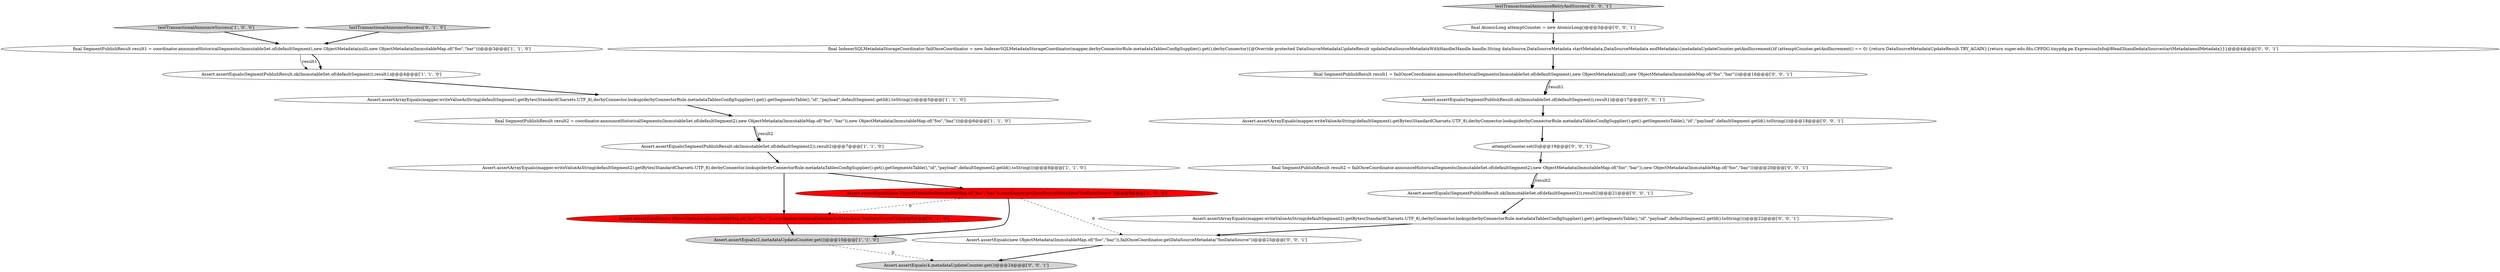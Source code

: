 digraph {
19 [style = filled, label = "Assert.assertArrayEquals(mapper.writeValueAsString(defaultSegment2).getBytes(StandardCharsets.UTF_8),derbyConnector.lookup(derbyConnectorRule.metadataTablesConfigSupplier().get().getSegmentsTable(),\"id\",\"payload\",defaultSegment2.getId().toString()))@@@22@@@['0', '0', '1']", fillcolor = white, shape = ellipse image = "AAA0AAABBB3BBB"];
20 [style = filled, label = "final IndexerSQLMetadataStorageCoordinator failOnceCoordinator = new IndexerSQLMetadataStorageCoordinator(mapper,derbyConnectorRule.metadataTablesConfigSupplier().get(),derbyConnector){@Override protected DataSourceMetadataUpdateResult updateDataSourceMetadataWithHandle(Handle handle,String dataSource,DataSourceMetadata startMetadata,DataSourceMetadata endMetadata){metadataUpdateCounter.getAndIncrement()if (attemptCounter.getAndIncrement() == 0) {return DataSourceMetadataUpdateResult.TRY_AGAIN}{return super.edu.fdu.CPPDG.tinypdg.pe.ExpressionInfo@8fead3handledataSourcestartMetadataendMetadata}}}@@@4@@@['0', '0', '1']", fillcolor = white, shape = ellipse image = "AAA0AAABBB3BBB"];
2 [style = filled, label = "Assert.assertEquals(SegmentPublishResult.ok(ImmutableSet.of(defaultSegment)),result1)@@@4@@@['1', '1', '0']", fillcolor = white, shape = ellipse image = "AAA0AAABBB1BBB"];
4 [style = filled, label = "final SegmentPublishResult result2 = coordinator.announceHistoricalSegments(ImmutableSet.of(defaultSegment2),new ObjectMetadata(ImmutableMap.of(\"foo\",\"bar\")),new ObjectMetadata(ImmutableMap.of(\"foo\",\"baz\")))@@@6@@@['1', '1', '0']", fillcolor = white, shape = ellipse image = "AAA0AAABBB1BBB"];
7 [style = filled, label = "Assert.assertEquals(SegmentPublishResult.ok(ImmutableSet.of(defaultSegment2)),result2)@@@7@@@['1', '1', '0']", fillcolor = white, shape = ellipse image = "AAA0AAABBB1BBB"];
12 [style = filled, label = "Assert.assertEquals(SegmentPublishResult.ok(ImmutableSet.of(defaultSegment2)),result2)@@@21@@@['0', '0', '1']", fillcolor = white, shape = ellipse image = "AAA0AAABBB3BBB"];
5 [style = filled, label = "Assert.assertArrayEquals(mapper.writeValueAsString(defaultSegment).getBytes(StandardCharsets.UTF_8),derbyConnector.lookup(derbyConnectorRule.metadataTablesConfigSupplier().get().getSegmentsTable(),\"id\",\"payload\",defaultSegment.getId().toString()))@@@5@@@['1', '1', '0']", fillcolor = white, shape = ellipse image = "AAA0AAABBB1BBB"];
0 [style = filled, label = "Assert.assertEquals(2,metadataUpdateCounter.get())@@@10@@@['1', '1', '0']", fillcolor = lightgray, shape = ellipse image = "AAA0AAABBB1BBB"];
17 [style = filled, label = "Assert.assertArrayEquals(mapper.writeValueAsString(defaultSegment).getBytes(StandardCharsets.UTF_8),derbyConnector.lookup(derbyConnectorRule.metadataTablesConfigSupplier().get().getSegmentsTable(),\"id\",\"payload\",defaultSegment.getId().toString()))@@@18@@@['0', '0', '1']", fillcolor = white, shape = ellipse image = "AAA0AAABBB3BBB"];
9 [style = filled, label = "testTransactionalAnnounceSuccess['0', '1', '0']", fillcolor = lightgray, shape = diamond image = "AAA0AAABBB2BBB"];
21 [style = filled, label = "Assert.assertEquals(new ObjectMetadata(ImmutableMap.of(\"foo\",\"baz\")),failOnceCoordinator.getDataSourceMetadata(\"fooDataSource\"))@@@23@@@['0', '0', '1']", fillcolor = white, shape = ellipse image = "AAA0AAABBB3BBB"];
3 [style = filled, label = "testTransactionalAnnounceSuccess['1', '0', '0']", fillcolor = lightgray, shape = diamond image = "AAA0AAABBB1BBB"];
1 [style = filled, label = "Assert.assertEquals(new ObjectMetadata(ImmutableMap.of(\"foo\",\"baz\")),coordinator.getDataSourceMetadata(\"fooDataSource\"))@@@9@@@['1', '0', '0']", fillcolor = red, shape = ellipse image = "AAA1AAABBB1BBB"];
14 [style = filled, label = "Assert.assertEquals(4,metadataUpdateCounter.get())@@@24@@@['0', '0', '1']", fillcolor = lightgray, shape = ellipse image = "AAA0AAABBB3BBB"];
13 [style = filled, label = "testTransactionalAnnounceRetryAndSuccess['0', '0', '1']", fillcolor = lightgray, shape = diamond image = "AAA0AAABBB3BBB"];
18 [style = filled, label = "final SegmentPublishResult result2 = failOnceCoordinator.announceHistoricalSegments(ImmutableSet.of(defaultSegment2),new ObjectMetadata(ImmutableMap.of(\"foo\",\"bar\")),new ObjectMetadata(ImmutableMap.of(\"foo\",\"baz\")))@@@20@@@['0', '0', '1']", fillcolor = white, shape = ellipse image = "AAA0AAABBB3BBB"];
6 [style = filled, label = "Assert.assertArrayEquals(mapper.writeValueAsString(defaultSegment2).getBytes(StandardCharsets.UTF_8),derbyConnector.lookup(derbyConnectorRule.metadataTablesConfigSupplier().get().getSegmentsTable(),\"id\",\"payload\",defaultSegment2.getId().toString()))@@@8@@@['1', '1', '0']", fillcolor = white, shape = ellipse image = "AAA0AAABBB1BBB"];
22 [style = filled, label = "attemptCounter.set(0)@@@19@@@['0', '0', '1']", fillcolor = white, shape = ellipse image = "AAA0AAABBB3BBB"];
11 [style = filled, label = "final AtomicLong attemptCounter = new AtomicLong()@@@3@@@['0', '0', '1']", fillcolor = white, shape = ellipse image = "AAA0AAABBB3BBB"];
8 [style = filled, label = "final SegmentPublishResult result1 = coordinator.announceHistoricalSegments(ImmutableSet.of(defaultSegment),new ObjectMetadata(null),new ObjectMetadata(ImmutableMap.of(\"foo\",\"bar\")))@@@3@@@['1', '1', '0']", fillcolor = white, shape = ellipse image = "AAA0AAABBB1BBB"];
15 [style = filled, label = "final SegmentPublishResult result1 = failOnceCoordinator.announceHistoricalSegments(ImmutableSet.of(defaultSegment),new ObjectMetadata(null),new ObjectMetadata(ImmutableMap.of(\"foo\",\"bar\")))@@@16@@@['0', '0', '1']", fillcolor = white, shape = ellipse image = "AAA0AAABBB3BBB"];
10 [style = filled, label = "Assert.assertEquals(new ObjectMetadata(ImmutableMap.of(\"foo\",\"baz\")),coordinator.retrieveDataSourceMetadata(\"fooDataSource\"))@@@9@@@['0', '1', '0']", fillcolor = red, shape = ellipse image = "AAA1AAABBB2BBB"];
16 [style = filled, label = "Assert.assertEquals(SegmentPublishResult.ok(ImmutableSet.of(defaultSegment)),result1)@@@17@@@['0', '0', '1']", fillcolor = white, shape = ellipse image = "AAA0AAABBB3BBB"];
11->20 [style = bold, label=""];
8->2 [style = solid, label="result1"];
18->12 [style = bold, label=""];
1->21 [style = dashed, label="0"];
1->0 [style = bold, label=""];
16->17 [style = bold, label=""];
1->10 [style = dashed, label="0"];
17->22 [style = bold, label=""];
9->8 [style = bold, label=""];
15->16 [style = bold, label=""];
13->11 [style = bold, label=""];
4->7 [style = bold, label=""];
0->14 [style = dashed, label="0"];
6->1 [style = bold, label=""];
22->18 [style = bold, label=""];
8->2 [style = bold, label=""];
3->8 [style = bold, label=""];
6->10 [style = bold, label=""];
10->0 [style = bold, label=""];
5->4 [style = bold, label=""];
7->6 [style = bold, label=""];
18->12 [style = solid, label="result2"];
4->7 [style = solid, label="result2"];
12->19 [style = bold, label=""];
15->16 [style = solid, label="result1"];
20->15 [style = bold, label=""];
2->5 [style = bold, label=""];
21->14 [style = bold, label=""];
19->21 [style = bold, label=""];
}
